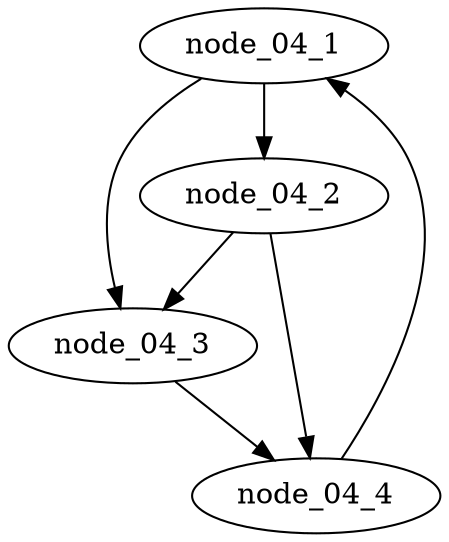 digraph graph_04
{
	node_04_1 -> node_04_2 -> node_04_3 -> node_04_4 -> node_04_1
	node_04_1 -> node_04_3
	node_04_2 -> node_04_4
}
